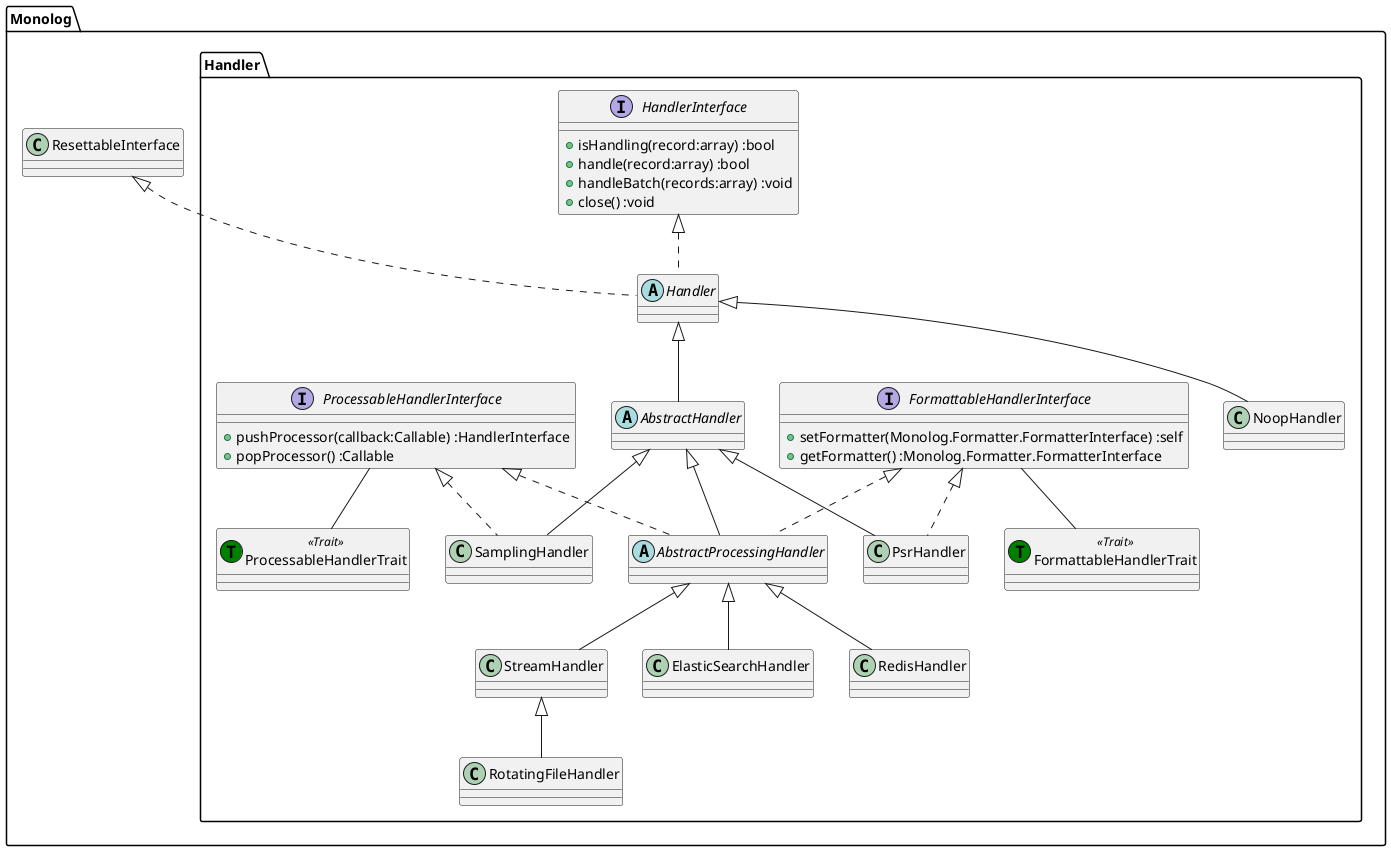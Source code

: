 @startuml

namespace Monolog.Handler {
  interface HandlerInterface {
    + isHandling(record:array) :bool
    + handle(record:array) :bool
    + handleBatch(records:array) :void
    + close() :void
  }
  abstract Handler
  HandlerInterface <|.. Handler

  interface FormattableHandlerInterface {
    + setFormatter(Monolog.Formatter.FormatterInterface) :self
    + getFormatter() :Monolog.Formatter.FormatterInterface
  }
  class FormattableHandlerTrait <<(T,green) Trait>>
  FormattableHandlerInterface -- FormattableHandlerTrait

  interface ProcessableHandlerInterface {
    + pushProcessor(callback:Callable) :HandlerInterface
    + popProcessor() :Callable
  }
  class ProcessableHandlerTrait <<(T,green) Trait>>
  ProcessableHandlerInterface -- ProcessableHandlerTrait

  abstract AbstractHandler
  Handler <|-- AbstractHandler
  Monolog.ResettableInterface <|.. Handler

  abstract AbstractProcessingHandler
  AbstractHandler <|-- AbstractProcessingHandler
  ProcessableHandlerInterface <|.. AbstractProcessingHandler
  FormattableHandlerInterface <|.. AbstractProcessingHandler

  class StreamHandler
  AbstractProcessingHandler <|-- StreamHandler

  class RotatingFileHandler
  StreamHandler <|-- RotatingFileHandler

  class ElasticSearchHandler
  AbstractProcessingHandler <|-- ElasticSearchHandler

  class PsrHandler
  AbstractHandler <|-- PsrHandler
  FormattableHandlerInterface <|.. PsrHandler

  class RedisHandler
  AbstractProcessingHandler <|-- RedisHandler

  class SamplingHandler
  AbstractHandler <|-- SamplingHandler
  ProcessableHandlerInterface <|.. SamplingHandler

  class NoopHandler
  Handler <|-- NoopHandler
}

@enduml
